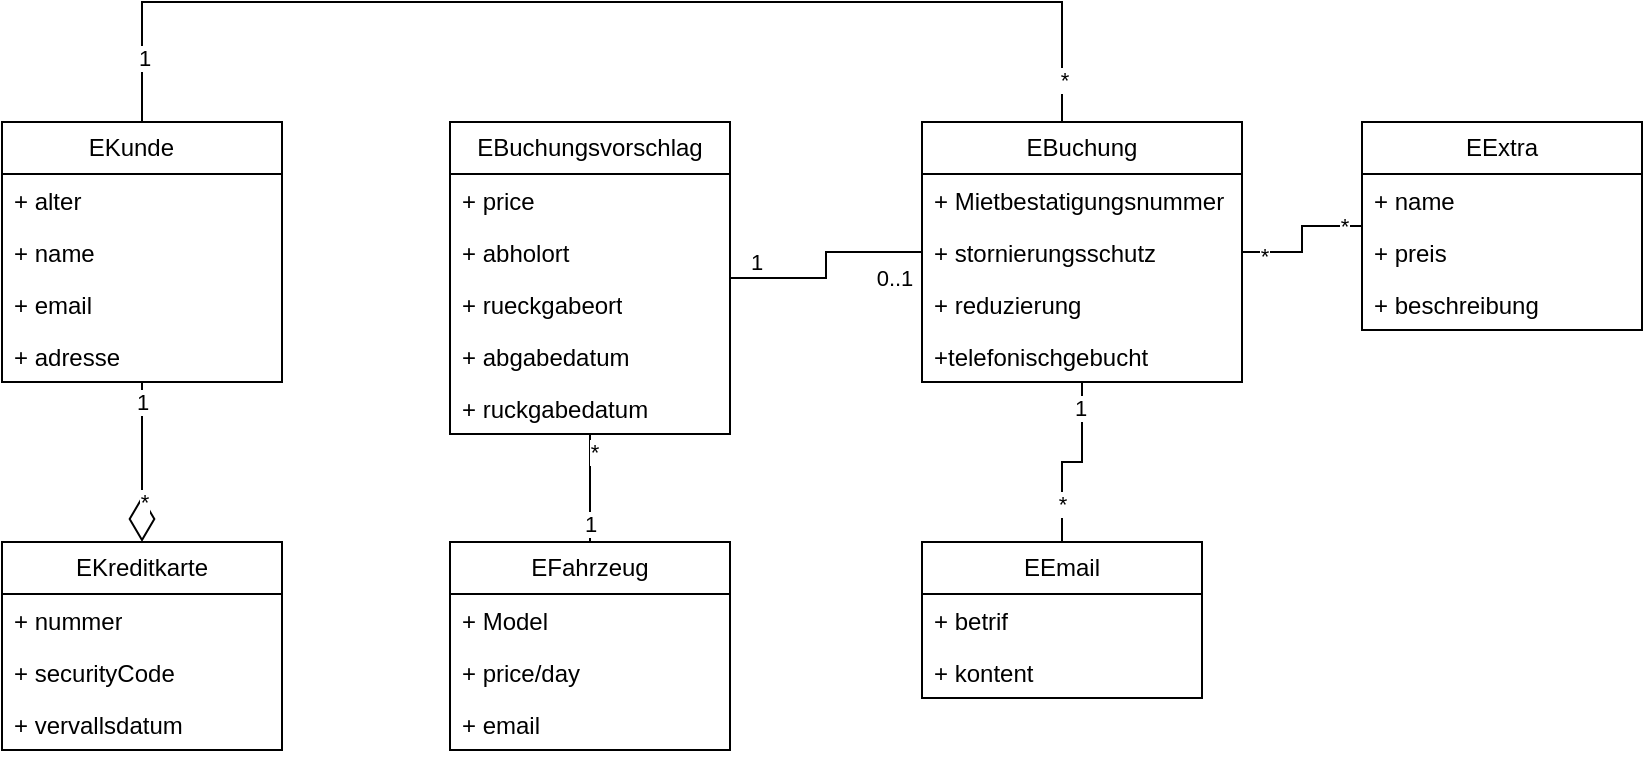 <mxfile version="24.7.17">
  <diagram name="Page-1" id="Se7MY6DUaBI7RoifKAD7">
    <mxGraphModel dx="954" dy="671" grid="1" gridSize="10" guides="1" tooltips="1" connect="1" arrows="1" fold="1" page="1" pageScale="1" pageWidth="827" pageHeight="1169" math="0" shadow="0">
      <root>
        <mxCell id="0" />
        <mxCell id="1" parent="0" />
        <mxCell id="aNzq7tJSj-dbq8cgVlb_-12" value="1" style="edgeStyle=orthogonalEdgeStyle;rounded=0;orthogonalLoop=1;jettySize=auto;html=1;endArrow=diamondThin;endFill=0;startSize=20;endSize=20;" edge="1" parent="1" source="aNzq7tJSj-dbq8cgVlb_-1" target="aNzq7tJSj-dbq8cgVlb_-7">
          <mxGeometry x="-0.75" relative="1" as="geometry">
            <mxPoint as="offset" />
          </mxGeometry>
        </mxCell>
        <mxCell id="aNzq7tJSj-dbq8cgVlb_-14" value="*" style="edgeLabel;html=1;align=center;verticalAlign=middle;resizable=0;points=[];" vertex="1" connectable="0" parent="aNzq7tJSj-dbq8cgVlb_-12">
          <mxGeometry x="0.5" y="1" relative="1" as="geometry">
            <mxPoint as="offset" />
          </mxGeometry>
        </mxCell>
        <mxCell id="aNzq7tJSj-dbq8cgVlb_-54" style="edgeStyle=orthogonalEdgeStyle;shape=connector;rounded=0;orthogonalLoop=1;jettySize=auto;html=1;strokeColor=default;align=center;verticalAlign=middle;fontFamily=Helvetica;fontSize=11;fontColor=default;labelBackgroundColor=default;endArrow=none;endFill=0;" edge="1" parent="1" source="aNzq7tJSj-dbq8cgVlb_-1" target="aNzq7tJSj-dbq8cgVlb_-26">
          <mxGeometry relative="1" as="geometry">
            <Array as="points">
              <mxPoint x="190" y="30" />
              <mxPoint x="650" y="30" />
            </Array>
          </mxGeometry>
        </mxCell>
        <mxCell id="aNzq7tJSj-dbq8cgVlb_-55" value="1" style="edgeLabel;html=1;align=center;verticalAlign=middle;resizable=0;points=[];fontFamily=Helvetica;fontSize=11;fontColor=default;labelBackgroundColor=default;" vertex="1" connectable="0" parent="aNzq7tJSj-dbq8cgVlb_-54">
          <mxGeometry x="-0.89" y="-1" relative="1" as="geometry">
            <mxPoint as="offset" />
          </mxGeometry>
        </mxCell>
        <mxCell id="aNzq7tJSj-dbq8cgVlb_-56" value="*" style="edgeLabel;html=1;align=center;verticalAlign=middle;resizable=0;points=[];fontFamily=Helvetica;fontSize=11;fontColor=default;labelBackgroundColor=default;" vertex="1" connectable="0" parent="aNzq7tJSj-dbq8cgVlb_-54">
          <mxGeometry x="0.928" y="1" relative="1" as="geometry">
            <mxPoint as="offset" />
          </mxGeometry>
        </mxCell>
        <mxCell id="aNzq7tJSj-dbq8cgVlb_-1" value="EKunde&lt;span style=&quot;white-space: pre;&quot;&gt;&#x9;&lt;/span&gt;" style="swimlane;fontStyle=0;childLayout=stackLayout;horizontal=1;startSize=26;fillColor=none;horizontalStack=0;resizeParent=1;resizeParentMax=0;resizeLast=0;collapsible=1;marginBottom=0;whiteSpace=wrap;html=1;" vertex="1" parent="1">
          <mxGeometry x="120" y="90" width="140" height="130" as="geometry" />
        </mxCell>
        <mxCell id="aNzq7tJSj-dbq8cgVlb_-2" value="+ alter" style="text;strokeColor=none;fillColor=none;align=left;verticalAlign=top;spacingLeft=4;spacingRight=4;overflow=hidden;rotatable=0;points=[[0,0.5],[1,0.5]];portConstraint=eastwest;whiteSpace=wrap;html=1;" vertex="1" parent="aNzq7tJSj-dbq8cgVlb_-1">
          <mxGeometry y="26" width="140" height="26" as="geometry" />
        </mxCell>
        <mxCell id="aNzq7tJSj-dbq8cgVlb_-3" value="+ name" style="text;strokeColor=none;fillColor=none;align=left;verticalAlign=top;spacingLeft=4;spacingRight=4;overflow=hidden;rotatable=0;points=[[0,0.5],[1,0.5]];portConstraint=eastwest;whiteSpace=wrap;html=1;" vertex="1" parent="aNzq7tJSj-dbq8cgVlb_-1">
          <mxGeometry y="52" width="140" height="26" as="geometry" />
        </mxCell>
        <mxCell id="aNzq7tJSj-dbq8cgVlb_-4" value="+ email" style="text;strokeColor=none;fillColor=none;align=left;verticalAlign=top;spacingLeft=4;spacingRight=4;overflow=hidden;rotatable=0;points=[[0,0.5],[1,0.5]];portConstraint=eastwest;whiteSpace=wrap;html=1;" vertex="1" parent="aNzq7tJSj-dbq8cgVlb_-1">
          <mxGeometry y="78" width="140" height="26" as="geometry" />
        </mxCell>
        <mxCell id="aNzq7tJSj-dbq8cgVlb_-5" value="+ adresse" style="text;strokeColor=none;fillColor=none;align=left;verticalAlign=top;spacingLeft=4;spacingRight=4;overflow=hidden;rotatable=0;points=[[0,0.5],[1,0.5]];portConstraint=eastwest;whiteSpace=wrap;html=1;" vertex="1" parent="aNzq7tJSj-dbq8cgVlb_-1">
          <mxGeometry y="104" width="140" height="26" as="geometry" />
        </mxCell>
        <mxCell id="aNzq7tJSj-dbq8cgVlb_-7" value="EKreditkarte" style="swimlane;fontStyle=0;childLayout=stackLayout;horizontal=1;startSize=26;fillColor=none;horizontalStack=0;resizeParent=1;resizeParentMax=0;resizeLast=0;collapsible=1;marginBottom=0;whiteSpace=wrap;html=1;" vertex="1" parent="1">
          <mxGeometry x="120" y="300" width="140" height="104" as="geometry" />
        </mxCell>
        <mxCell id="aNzq7tJSj-dbq8cgVlb_-8" value="+ nummer" style="text;strokeColor=none;fillColor=none;align=left;verticalAlign=top;spacingLeft=4;spacingRight=4;overflow=hidden;rotatable=0;points=[[0,0.5],[1,0.5]];portConstraint=eastwest;whiteSpace=wrap;html=1;" vertex="1" parent="aNzq7tJSj-dbq8cgVlb_-7">
          <mxGeometry y="26" width="140" height="26" as="geometry" />
        </mxCell>
        <mxCell id="aNzq7tJSj-dbq8cgVlb_-9" value="+ securityCode" style="text;strokeColor=none;fillColor=none;align=left;verticalAlign=top;spacingLeft=4;spacingRight=4;overflow=hidden;rotatable=0;points=[[0,0.5],[1,0.5]];portConstraint=eastwest;whiteSpace=wrap;html=1;" vertex="1" parent="aNzq7tJSj-dbq8cgVlb_-7">
          <mxGeometry y="52" width="140" height="26" as="geometry" />
        </mxCell>
        <mxCell id="aNzq7tJSj-dbq8cgVlb_-10" value="+ vervallsdatum" style="text;strokeColor=none;fillColor=none;align=left;verticalAlign=top;spacingLeft=4;spacingRight=4;overflow=hidden;rotatable=0;points=[[0,0.5],[1,0.5]];portConstraint=eastwest;whiteSpace=wrap;html=1;" vertex="1" parent="aNzq7tJSj-dbq8cgVlb_-7">
          <mxGeometry y="78" width="140" height="26" as="geometry" />
        </mxCell>
        <mxCell id="aNzq7tJSj-dbq8cgVlb_-15" value="EBuchungsvorschlag" style="swimlane;fontStyle=0;childLayout=stackLayout;horizontal=1;startSize=26;fillColor=none;horizontalStack=0;resizeParent=1;resizeParentMax=0;resizeLast=0;collapsible=1;marginBottom=0;whiteSpace=wrap;html=1;" vertex="1" parent="1">
          <mxGeometry x="344" y="90" width="140" height="156" as="geometry" />
        </mxCell>
        <mxCell id="aNzq7tJSj-dbq8cgVlb_-16" value="+ price" style="text;strokeColor=none;fillColor=none;align=left;verticalAlign=top;spacingLeft=4;spacingRight=4;overflow=hidden;rotatable=0;points=[[0,0.5],[1,0.5]];portConstraint=eastwest;whiteSpace=wrap;html=1;" vertex="1" parent="aNzq7tJSj-dbq8cgVlb_-15">
          <mxGeometry y="26" width="140" height="26" as="geometry" />
        </mxCell>
        <mxCell id="aNzq7tJSj-dbq8cgVlb_-17" value="+ abholort" style="text;strokeColor=none;fillColor=none;align=left;verticalAlign=top;spacingLeft=4;spacingRight=4;overflow=hidden;rotatable=0;points=[[0,0.5],[1,0.5]];portConstraint=eastwest;whiteSpace=wrap;html=1;" vertex="1" parent="aNzq7tJSj-dbq8cgVlb_-15">
          <mxGeometry y="52" width="140" height="26" as="geometry" />
        </mxCell>
        <mxCell id="aNzq7tJSj-dbq8cgVlb_-18" value="+ rueckgabeort" style="text;strokeColor=none;fillColor=none;align=left;verticalAlign=top;spacingLeft=4;spacingRight=4;overflow=hidden;rotatable=0;points=[[0,0.5],[1,0.5]];portConstraint=eastwest;whiteSpace=wrap;html=1;" vertex="1" parent="aNzq7tJSj-dbq8cgVlb_-15">
          <mxGeometry y="78" width="140" height="26" as="geometry" />
        </mxCell>
        <mxCell id="aNzq7tJSj-dbq8cgVlb_-19" value="&lt;div&gt;+ abgabedatum&lt;/div&gt;&lt;div&gt;&lt;br&gt;&lt;/div&gt;" style="text;strokeColor=none;fillColor=none;align=left;verticalAlign=top;spacingLeft=4;spacingRight=4;overflow=hidden;rotatable=0;points=[[0,0.5],[1,0.5]];portConstraint=eastwest;whiteSpace=wrap;html=1;" vertex="1" parent="aNzq7tJSj-dbq8cgVlb_-15">
          <mxGeometry y="104" width="140" height="26" as="geometry" />
        </mxCell>
        <mxCell id="aNzq7tJSj-dbq8cgVlb_-57" value="+ ruckgabedatum" style="text;strokeColor=none;fillColor=none;align=left;verticalAlign=top;spacingLeft=4;spacingRight=4;overflow=hidden;rotatable=0;points=[[0,0.5],[1,0.5]];portConstraint=eastwest;whiteSpace=wrap;html=1;" vertex="1" parent="aNzq7tJSj-dbq8cgVlb_-15">
          <mxGeometry y="130" width="140" height="26" as="geometry" />
        </mxCell>
        <mxCell id="aNzq7tJSj-dbq8cgVlb_-51" style="edgeStyle=orthogonalEdgeStyle;shape=connector;rounded=0;orthogonalLoop=1;jettySize=auto;html=1;strokeColor=default;align=center;verticalAlign=middle;fontFamily=Helvetica;fontSize=11;fontColor=default;labelBackgroundColor=default;endArrow=none;endFill=0;" edge="1" parent="1" source="aNzq7tJSj-dbq8cgVlb_-21" target="aNzq7tJSj-dbq8cgVlb_-26">
          <mxGeometry relative="1" as="geometry" />
        </mxCell>
        <mxCell id="aNzq7tJSj-dbq8cgVlb_-52" value="1" style="edgeLabel;html=1;align=center;verticalAlign=middle;resizable=0;points=[];fontFamily=Helvetica;fontSize=11;fontColor=default;labelBackgroundColor=default;" vertex="1" connectable="0" parent="aNzq7tJSj-dbq8cgVlb_-51">
          <mxGeometry x="0.725" y="1" relative="1" as="geometry">
            <mxPoint as="offset" />
          </mxGeometry>
        </mxCell>
        <mxCell id="aNzq7tJSj-dbq8cgVlb_-53" value="*" style="edgeLabel;html=1;align=center;verticalAlign=middle;resizable=0;points=[];fontFamily=Helvetica;fontSize=11;fontColor=default;labelBackgroundColor=default;" vertex="1" connectable="0" parent="aNzq7tJSj-dbq8cgVlb_-51">
          <mxGeometry x="-0.575" relative="1" as="geometry">
            <mxPoint as="offset" />
          </mxGeometry>
        </mxCell>
        <mxCell id="aNzq7tJSj-dbq8cgVlb_-21" value="EEmail" style="swimlane;fontStyle=0;childLayout=stackLayout;horizontal=1;startSize=26;fillColor=none;horizontalStack=0;resizeParent=1;resizeParentMax=0;resizeLast=0;collapsible=1;marginBottom=0;whiteSpace=wrap;html=1;" vertex="1" parent="1">
          <mxGeometry x="580" y="300" width="140" height="78" as="geometry" />
        </mxCell>
        <mxCell id="aNzq7tJSj-dbq8cgVlb_-22" value="+ betrif" style="text;strokeColor=none;fillColor=none;align=left;verticalAlign=top;spacingLeft=4;spacingRight=4;overflow=hidden;rotatable=0;points=[[0,0.5],[1,0.5]];portConstraint=eastwest;whiteSpace=wrap;html=1;" vertex="1" parent="aNzq7tJSj-dbq8cgVlb_-21">
          <mxGeometry y="26" width="140" height="26" as="geometry" />
        </mxCell>
        <mxCell id="aNzq7tJSj-dbq8cgVlb_-23" value="+ kontent" style="text;strokeColor=none;fillColor=none;align=left;verticalAlign=top;spacingLeft=4;spacingRight=4;overflow=hidden;rotatable=0;points=[[0,0.5],[1,0.5]];portConstraint=eastwest;whiteSpace=wrap;html=1;" vertex="1" parent="aNzq7tJSj-dbq8cgVlb_-21">
          <mxGeometry y="52" width="140" height="26" as="geometry" />
        </mxCell>
        <mxCell id="aNzq7tJSj-dbq8cgVlb_-46" value="*" style="edgeStyle=orthogonalEdgeStyle;shape=connector;rounded=0;orthogonalLoop=1;jettySize=auto;html=1;strokeColor=default;align=center;verticalAlign=middle;fontFamily=Helvetica;fontSize=11;fontColor=default;labelBackgroundColor=default;endArrow=none;endFill=0;" edge="1" parent="1" source="aNzq7tJSj-dbq8cgVlb_-26" target="aNzq7tJSj-dbq8cgVlb_-36">
          <mxGeometry x="0.75" relative="1" as="geometry">
            <mxPoint as="offset" />
          </mxGeometry>
        </mxCell>
        <mxCell id="aNzq7tJSj-dbq8cgVlb_-47" value="*" style="edgeLabel;html=1;align=center;verticalAlign=middle;resizable=0;points=[];fontFamily=Helvetica;fontSize=11;fontColor=default;labelBackgroundColor=default;" vertex="1" connectable="0" parent="aNzq7tJSj-dbq8cgVlb_-46">
          <mxGeometry x="-0.7" y="-2" relative="1" as="geometry">
            <mxPoint as="offset" />
          </mxGeometry>
        </mxCell>
        <mxCell id="aNzq7tJSj-dbq8cgVlb_-26" value="EBuchung" style="swimlane;fontStyle=0;childLayout=stackLayout;horizontal=1;startSize=26;fillColor=none;horizontalStack=0;resizeParent=1;resizeParentMax=0;resizeLast=0;collapsible=1;marginBottom=0;whiteSpace=wrap;html=1;" vertex="1" parent="1">
          <mxGeometry x="580" y="90" width="160" height="130" as="geometry" />
        </mxCell>
        <mxCell id="aNzq7tJSj-dbq8cgVlb_-27" value="+ Mietbestatigungsnummer" style="text;strokeColor=none;fillColor=none;align=left;verticalAlign=top;spacingLeft=4;spacingRight=4;overflow=hidden;rotatable=0;points=[[0,0.5],[1,0.5]];portConstraint=eastwest;whiteSpace=wrap;html=1;" vertex="1" parent="aNzq7tJSj-dbq8cgVlb_-26">
          <mxGeometry y="26" width="160" height="26" as="geometry" />
        </mxCell>
        <mxCell id="aNzq7tJSj-dbq8cgVlb_-58" value="+ stornierungsschutz" style="text;strokeColor=none;fillColor=none;align=left;verticalAlign=top;spacingLeft=4;spacingRight=4;overflow=hidden;rotatable=0;points=[[0,0.5],[1,0.5]];portConstraint=eastwest;whiteSpace=wrap;html=1;" vertex="1" parent="aNzq7tJSj-dbq8cgVlb_-26">
          <mxGeometry y="52" width="160" height="26" as="geometry" />
        </mxCell>
        <mxCell id="aNzq7tJSj-dbq8cgVlb_-59" value="+ reduzierung" style="text;strokeColor=none;fillColor=none;align=left;verticalAlign=top;spacingLeft=4;spacingRight=4;overflow=hidden;rotatable=0;points=[[0,0.5],[1,0.5]];portConstraint=eastwest;whiteSpace=wrap;html=1;" vertex="1" parent="aNzq7tJSj-dbq8cgVlb_-26">
          <mxGeometry y="78" width="160" height="26" as="geometry" />
        </mxCell>
        <mxCell id="aNzq7tJSj-dbq8cgVlb_-60" value="+telefonischgebucht" style="text;strokeColor=none;fillColor=none;align=left;verticalAlign=top;spacingLeft=4;spacingRight=4;overflow=hidden;rotatable=0;points=[[0,0.5],[1,0.5]];portConstraint=eastwest;whiteSpace=wrap;html=1;" vertex="1" parent="aNzq7tJSj-dbq8cgVlb_-26">
          <mxGeometry y="104" width="160" height="26" as="geometry" />
        </mxCell>
        <mxCell id="aNzq7tJSj-dbq8cgVlb_-48" style="edgeStyle=orthogonalEdgeStyle;shape=connector;rounded=0;orthogonalLoop=1;jettySize=auto;html=1;strokeColor=default;align=center;verticalAlign=middle;fontFamily=Helvetica;fontSize=11;fontColor=default;labelBackgroundColor=default;endArrow=none;endFill=0;" edge="1" parent="1" source="aNzq7tJSj-dbq8cgVlb_-31" target="aNzq7tJSj-dbq8cgVlb_-15">
          <mxGeometry relative="1" as="geometry" />
        </mxCell>
        <mxCell id="aNzq7tJSj-dbq8cgVlb_-49" value="*" style="edgeLabel;html=1;align=center;verticalAlign=middle;resizable=0;points=[];fontFamily=Helvetica;fontSize=11;fontColor=default;labelBackgroundColor=default;" vertex="1" connectable="0" parent="aNzq7tJSj-dbq8cgVlb_-48">
          <mxGeometry x="0.675" y="-2" relative="1" as="geometry">
            <mxPoint as="offset" />
          </mxGeometry>
        </mxCell>
        <mxCell id="aNzq7tJSj-dbq8cgVlb_-50" value="1" style="edgeLabel;html=1;align=center;verticalAlign=middle;resizable=0;points=[];fontFamily=Helvetica;fontSize=11;fontColor=default;labelBackgroundColor=default;" vertex="1" connectable="0" parent="aNzq7tJSj-dbq8cgVlb_-48">
          <mxGeometry x="-0.675" relative="1" as="geometry">
            <mxPoint as="offset" />
          </mxGeometry>
        </mxCell>
        <mxCell id="aNzq7tJSj-dbq8cgVlb_-31" value="EFahrzeug" style="swimlane;fontStyle=0;childLayout=stackLayout;horizontal=1;startSize=26;fillColor=none;horizontalStack=0;resizeParent=1;resizeParentMax=0;resizeLast=0;collapsible=1;marginBottom=0;whiteSpace=wrap;html=1;" vertex="1" parent="1">
          <mxGeometry x="344" y="300" width="140" height="104" as="geometry" />
        </mxCell>
        <mxCell id="aNzq7tJSj-dbq8cgVlb_-32" value="+ Model" style="text;strokeColor=none;fillColor=none;align=left;verticalAlign=top;spacingLeft=4;spacingRight=4;overflow=hidden;rotatable=0;points=[[0,0.5],[1,0.5]];portConstraint=eastwest;whiteSpace=wrap;html=1;" vertex="1" parent="aNzq7tJSj-dbq8cgVlb_-31">
          <mxGeometry y="26" width="140" height="26" as="geometry" />
        </mxCell>
        <mxCell id="aNzq7tJSj-dbq8cgVlb_-33" value="+ price/day" style="text;strokeColor=none;fillColor=none;align=left;verticalAlign=top;spacingLeft=4;spacingRight=4;overflow=hidden;rotatable=0;points=[[0,0.5],[1,0.5]];portConstraint=eastwest;whiteSpace=wrap;html=1;" vertex="1" parent="aNzq7tJSj-dbq8cgVlb_-31">
          <mxGeometry y="52" width="140" height="26" as="geometry" />
        </mxCell>
        <mxCell id="aNzq7tJSj-dbq8cgVlb_-34" value="+ email" style="text;strokeColor=none;fillColor=none;align=left;verticalAlign=top;spacingLeft=4;spacingRight=4;overflow=hidden;rotatable=0;points=[[0,0.5],[1,0.5]];portConstraint=eastwest;whiteSpace=wrap;html=1;" vertex="1" parent="aNzq7tJSj-dbq8cgVlb_-31">
          <mxGeometry y="78" width="140" height="26" as="geometry" />
        </mxCell>
        <mxCell id="aNzq7tJSj-dbq8cgVlb_-36" value="EExtra" style="swimlane;fontStyle=0;childLayout=stackLayout;horizontal=1;startSize=26;fillColor=none;horizontalStack=0;resizeParent=1;resizeParentMax=0;resizeLast=0;collapsible=1;marginBottom=0;whiteSpace=wrap;html=1;" vertex="1" parent="1">
          <mxGeometry x="800" y="90" width="140" height="104" as="geometry" />
        </mxCell>
        <mxCell id="aNzq7tJSj-dbq8cgVlb_-38" value="+ name" style="text;strokeColor=none;fillColor=none;align=left;verticalAlign=top;spacingLeft=4;spacingRight=4;overflow=hidden;rotatable=0;points=[[0,0.5],[1,0.5]];portConstraint=eastwest;whiteSpace=wrap;html=1;" vertex="1" parent="aNzq7tJSj-dbq8cgVlb_-36">
          <mxGeometry y="26" width="140" height="26" as="geometry" />
        </mxCell>
        <mxCell id="aNzq7tJSj-dbq8cgVlb_-39" value="+ preis" style="text;strokeColor=none;fillColor=none;align=left;verticalAlign=top;spacingLeft=4;spacingRight=4;overflow=hidden;rotatable=0;points=[[0,0.5],[1,0.5]];portConstraint=eastwest;whiteSpace=wrap;html=1;" vertex="1" parent="aNzq7tJSj-dbq8cgVlb_-36">
          <mxGeometry y="52" width="140" height="26" as="geometry" />
        </mxCell>
        <mxCell id="aNzq7tJSj-dbq8cgVlb_-40" value="+ beschreibung" style="text;strokeColor=none;fillColor=none;align=left;verticalAlign=top;spacingLeft=4;spacingRight=4;overflow=hidden;rotatable=0;points=[[0,0.5],[1,0.5]];portConstraint=eastwest;whiteSpace=wrap;html=1;" vertex="1" parent="aNzq7tJSj-dbq8cgVlb_-36">
          <mxGeometry y="78" width="140" height="26" as="geometry" />
        </mxCell>
        <mxCell id="aNzq7tJSj-dbq8cgVlb_-43" style="edgeStyle=orthogonalEdgeStyle;rounded=0;orthogonalLoop=1;jettySize=auto;html=1;endArrow=none;endFill=0;" edge="1" parent="1" source="aNzq7tJSj-dbq8cgVlb_-15" target="aNzq7tJSj-dbq8cgVlb_-26">
          <mxGeometry relative="1" as="geometry" />
        </mxCell>
        <mxCell id="aNzq7tJSj-dbq8cgVlb_-44" value="0..1" style="edgeLabel;html=1;align=center;verticalAlign=middle;resizable=0;points=[];fontFamily=Helvetica;fontSize=11;fontColor=default;labelBackgroundColor=default;" vertex="1" connectable="0" parent="aNzq7tJSj-dbq8cgVlb_-43">
          <mxGeometry x="-0.146" y="-1" relative="1" as="geometry">
            <mxPoint x="35" y="-1" as="offset" />
          </mxGeometry>
        </mxCell>
        <mxCell id="aNzq7tJSj-dbq8cgVlb_-45" value="1" style="edgeLabel;html=1;align=center;verticalAlign=middle;resizable=0;points=[];fontFamily=Helvetica;fontSize=11;fontColor=default;labelBackgroundColor=default;" vertex="1" connectable="0" parent="aNzq7tJSj-dbq8cgVlb_-43">
          <mxGeometry x="0.542" relative="1" as="geometry">
            <mxPoint x="-58" y="5" as="offset" />
          </mxGeometry>
        </mxCell>
      </root>
    </mxGraphModel>
  </diagram>
</mxfile>

